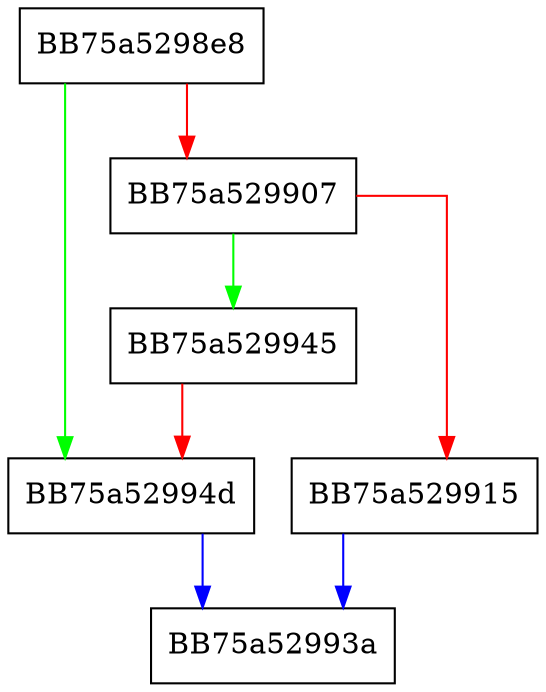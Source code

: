 digraph xmlreadMlexer_Create {
  node [shape="box"];
  graph [splines=ortho];
  BB75a5298e8 -> BB75a52994d [color="green"];
  BB75a5298e8 -> BB75a529907 [color="red"];
  BB75a529907 -> BB75a529945 [color="green"];
  BB75a529907 -> BB75a529915 [color="red"];
  BB75a529915 -> BB75a52993a [color="blue"];
  BB75a529945 -> BB75a52994d [color="red"];
  BB75a52994d -> BB75a52993a [color="blue"];
}